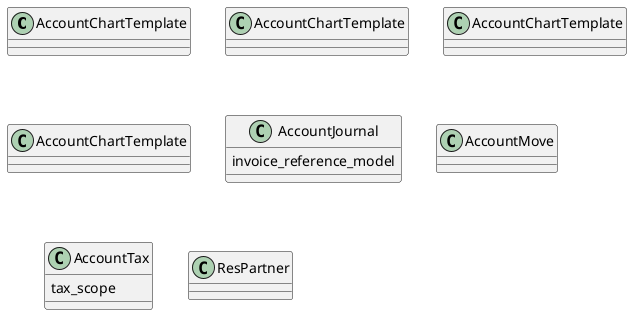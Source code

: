 @startuml classes_l10n_be
set namespaceSeparator none
class "AccountChartTemplate" as odoo_src.odoo.addons.l10n_be.demo.account_demo.AccountChartTemplate {
}
class "AccountChartTemplate" as odoo_src.odoo.addons.l10n_be.models.template_be_comp.AccountChartTemplate {
}
class "AccountChartTemplate" as odoo_src.odoo.addons.l10n_be.models.template_be.AccountChartTemplate {
}
class "AccountChartTemplate" as odoo_src.odoo.addons.l10n_be.models.template_be_asso.AccountChartTemplate {
}
class "AccountJournal" as odoo_src.odoo.addons.l10n_be.models.account_journal.AccountJournal {
  invoice_reference_model
}
class "AccountMove" as odoo_src.odoo.addons.l10n_be.models.account_move.AccountMove {
}
class "AccountTax" as odoo_src.odoo.addons.l10n_be.models.account_tax.AccountTax {
  tax_scope
}
class "ResPartner" as odoo_src.odoo.addons.l10n_be.models.res_partner.ResPartner {
}
@enduml
